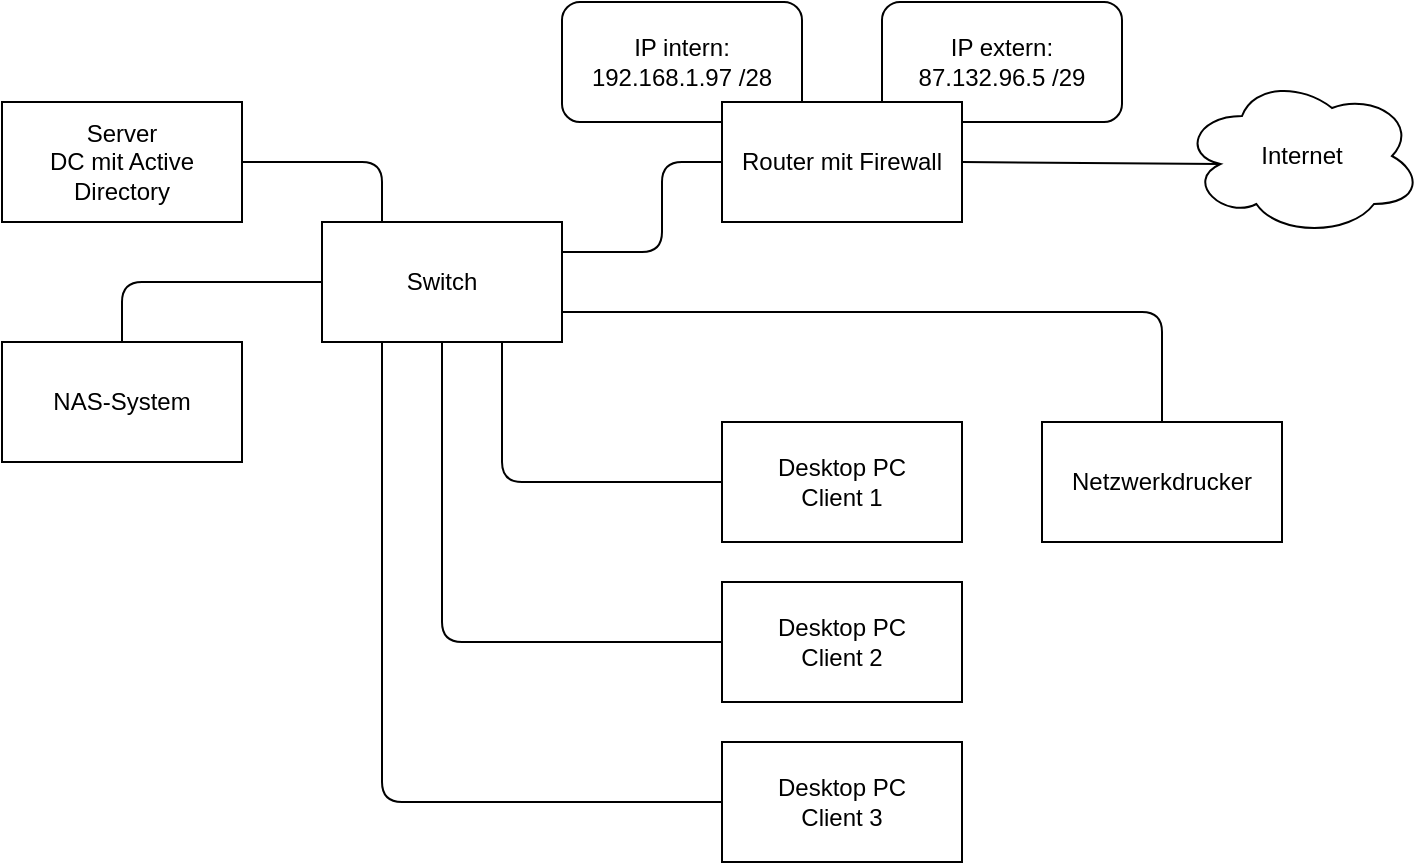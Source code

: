 <mxfile>
    <diagram id="hPjeEgVXbqT3RNQWP3o2" name="Seite-1">
        <mxGraphModel dx="977" dy="466" grid="1" gridSize="10" guides="1" tooltips="1" connect="1" arrows="1" fold="1" page="1" pageScale="1" pageWidth="827" pageHeight="1169" math="0" shadow="0">
            <root>
                <mxCell id="0"/>
                <mxCell id="1" parent="0"/>
                <mxCell id="19" value="IP intern:&lt;br&gt;192.168.1.97 /28" style="rounded=1;whiteSpace=wrap;html=1;" vertex="1" parent="1">
                    <mxGeometry x="320" y="10" width="120" height="60" as="geometry"/>
                </mxCell>
                <mxCell id="20" value="IP extern:&lt;br&gt;87.132.96.5 /29" style="rounded=1;whiteSpace=wrap;html=1;" vertex="1" parent="1">
                    <mxGeometry x="480" y="10" width="120" height="60" as="geometry"/>
                </mxCell>
                <mxCell id="15" style="edgeStyle=none;html=1;exitX=1;exitY=0.5;exitDx=0;exitDy=0;entryX=0.25;entryY=0;entryDx=0;entryDy=0;endArrow=none;endFill=0;" edge="1" parent="1" source="2" target="4">
                    <mxGeometry relative="1" as="geometry">
                        <Array as="points">
                            <mxPoint x="230" y="90"/>
                        </Array>
                    </mxGeometry>
                </mxCell>
                <mxCell id="2" value="Server&lt;br&gt;DC mit Active Directory" style="rounded=0;whiteSpace=wrap;html=1;" vertex="1" parent="1">
                    <mxGeometry x="40" y="60" width="120" height="60" as="geometry"/>
                </mxCell>
                <mxCell id="16" value="" style="edgeStyle=none;html=1;endArrow=none;endFill=0;entryX=0;entryY=0.5;entryDx=0;entryDy=0;" edge="1" parent="1" source="3" target="4">
                    <mxGeometry relative="1" as="geometry">
                        <Array as="points">
                            <mxPoint x="100" y="150"/>
                        </Array>
                    </mxGeometry>
                </mxCell>
                <mxCell id="3" value="NAS-System" style="rounded=0;whiteSpace=wrap;html=1;" vertex="1" parent="1">
                    <mxGeometry x="40" y="180" width="120" height="60" as="geometry"/>
                </mxCell>
                <mxCell id="12" style="edgeStyle=none;html=1;exitX=0.75;exitY=1;exitDx=0;exitDy=0;entryX=0;entryY=0.5;entryDx=0;entryDy=0;endArrow=none;endFill=0;" edge="1" parent="1" source="4" target="7">
                    <mxGeometry relative="1" as="geometry">
                        <Array as="points">
                            <mxPoint x="290" y="250"/>
                        </Array>
                    </mxGeometry>
                </mxCell>
                <mxCell id="13" style="edgeStyle=none;html=1;exitX=0.5;exitY=1;exitDx=0;exitDy=0;entryX=0;entryY=0.5;entryDx=0;entryDy=0;endArrow=none;endFill=0;" edge="1" parent="1" source="4" target="8">
                    <mxGeometry relative="1" as="geometry">
                        <Array as="points">
                            <mxPoint x="260" y="330"/>
                        </Array>
                    </mxGeometry>
                </mxCell>
                <mxCell id="14" style="edgeStyle=none;html=1;exitX=0.25;exitY=1;exitDx=0;exitDy=0;entryX=0;entryY=0.5;entryDx=0;entryDy=0;endArrow=none;endFill=0;" edge="1" parent="1" source="4" target="9">
                    <mxGeometry relative="1" as="geometry">
                        <Array as="points">
                            <mxPoint x="230" y="410"/>
                        </Array>
                    </mxGeometry>
                </mxCell>
                <mxCell id="17" style="edgeStyle=none;html=1;exitX=1;exitY=0.75;exitDx=0;exitDy=0;entryX=0.5;entryY=0;entryDx=0;entryDy=0;endArrow=none;endFill=0;" edge="1" parent="1" source="4" target="10">
                    <mxGeometry relative="1" as="geometry">
                        <Array as="points">
                            <mxPoint x="620" y="165"/>
                        </Array>
                    </mxGeometry>
                </mxCell>
                <mxCell id="4" value="Switch" style="rounded=0;whiteSpace=wrap;html=1;" vertex="1" parent="1">
                    <mxGeometry x="200" y="120" width="120" height="60" as="geometry"/>
                </mxCell>
                <mxCell id="18" style="edgeStyle=none;html=1;exitX=1;exitY=0.5;exitDx=0;exitDy=0;entryX=0.16;entryY=0.55;entryDx=0;entryDy=0;entryPerimeter=0;endArrow=none;endFill=0;" edge="1" parent="1" source="5" target="6">
                    <mxGeometry relative="1" as="geometry"/>
                </mxCell>
                <mxCell id="5" value="Router mit Firewall" style="rounded=0;whiteSpace=wrap;html=1;" vertex="1" parent="1">
                    <mxGeometry x="400" y="60" width="120" height="60" as="geometry"/>
                </mxCell>
                <mxCell id="6" value="Internet" style="ellipse;shape=cloud;whiteSpace=wrap;html=1;" vertex="1" parent="1">
                    <mxGeometry x="630" y="47" width="120" height="80" as="geometry"/>
                </mxCell>
                <mxCell id="7" value="Desktop PC&lt;br&gt;Client 1" style="rounded=0;whiteSpace=wrap;html=1;" vertex="1" parent="1">
                    <mxGeometry x="400" y="220" width="120" height="60" as="geometry"/>
                </mxCell>
                <mxCell id="8" value="Desktop PC&lt;br&gt;Client 2" style="rounded=0;whiteSpace=wrap;html=1;" vertex="1" parent="1">
                    <mxGeometry x="400" y="300" width="120" height="60" as="geometry"/>
                </mxCell>
                <mxCell id="9" value="Desktop PC&lt;br&gt;Client 3" style="rounded=0;whiteSpace=wrap;html=1;" vertex="1" parent="1">
                    <mxGeometry x="400" y="380" width="120" height="60" as="geometry"/>
                </mxCell>
                <mxCell id="10" value="Netzwerkdrucker" style="rounded=0;whiteSpace=wrap;html=1;" vertex="1" parent="1">
                    <mxGeometry x="560" y="220" width="120" height="60" as="geometry"/>
                </mxCell>
                <mxCell id="11" value="" style="endArrow=none;html=1;entryX=0;entryY=0.5;entryDx=0;entryDy=0;exitX=1;exitY=0.25;exitDx=0;exitDy=0;" edge="1" parent="1" source="4" target="5">
                    <mxGeometry width="50" height="50" relative="1" as="geometry">
                        <mxPoint x="390" y="300" as="sourcePoint"/>
                        <mxPoint x="440" y="250" as="targetPoint"/>
                        <Array as="points">
                            <mxPoint x="370" y="135"/>
                            <mxPoint x="370" y="90"/>
                        </Array>
                    </mxGeometry>
                </mxCell>
            </root>
        </mxGraphModel>
    </diagram>
</mxfile>